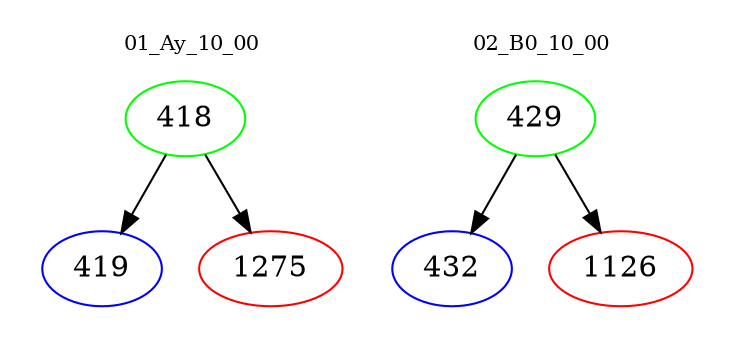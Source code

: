 digraph{
subgraph cluster_0 {
color = white
label = "01_Ay_10_00";
fontsize=10;
T0_418 [label="418", color="green"]
T0_418 -> T0_419 [color="black"]
T0_419 [label="419", color="blue"]
T0_418 -> T0_1275 [color="black"]
T0_1275 [label="1275", color="red"]
}
subgraph cluster_1 {
color = white
label = "02_B0_10_00";
fontsize=10;
T1_429 [label="429", color="green"]
T1_429 -> T1_432 [color="black"]
T1_432 [label="432", color="blue"]
T1_429 -> T1_1126 [color="black"]
T1_1126 [label="1126", color="red"]
}
}
